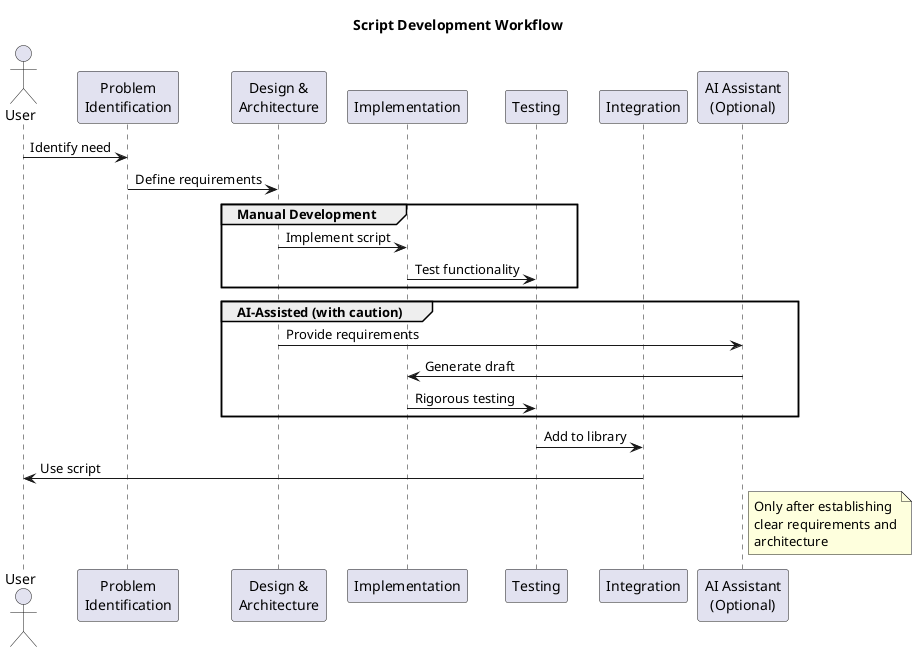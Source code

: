@startuml
title Script Development Workflow

actor "User" as user
participant "Problem\nIdentification" as problem
participant "Design &\nArchitecture" as design
participant "Implementation" as implementation
participant "Testing" as testing
participant "Integration" as integration
participant "AI Assistant\n(Optional)" as ai

user -> problem : Identify need
problem -> design : Define requirements

group Manual Development
  design -> implementation : Implement script
  implementation -> testing : Test functionality
end

group AI-Assisted (with caution)
  design -> ai : Provide requirements
  ai -> implementation : Generate draft
  implementation -> testing : Rigorous testing
end

testing -> integration : Add to library
integration -> user : Use script

note right of ai
  Only after establishing 
  clear requirements and
  architecture
end note

@enduml